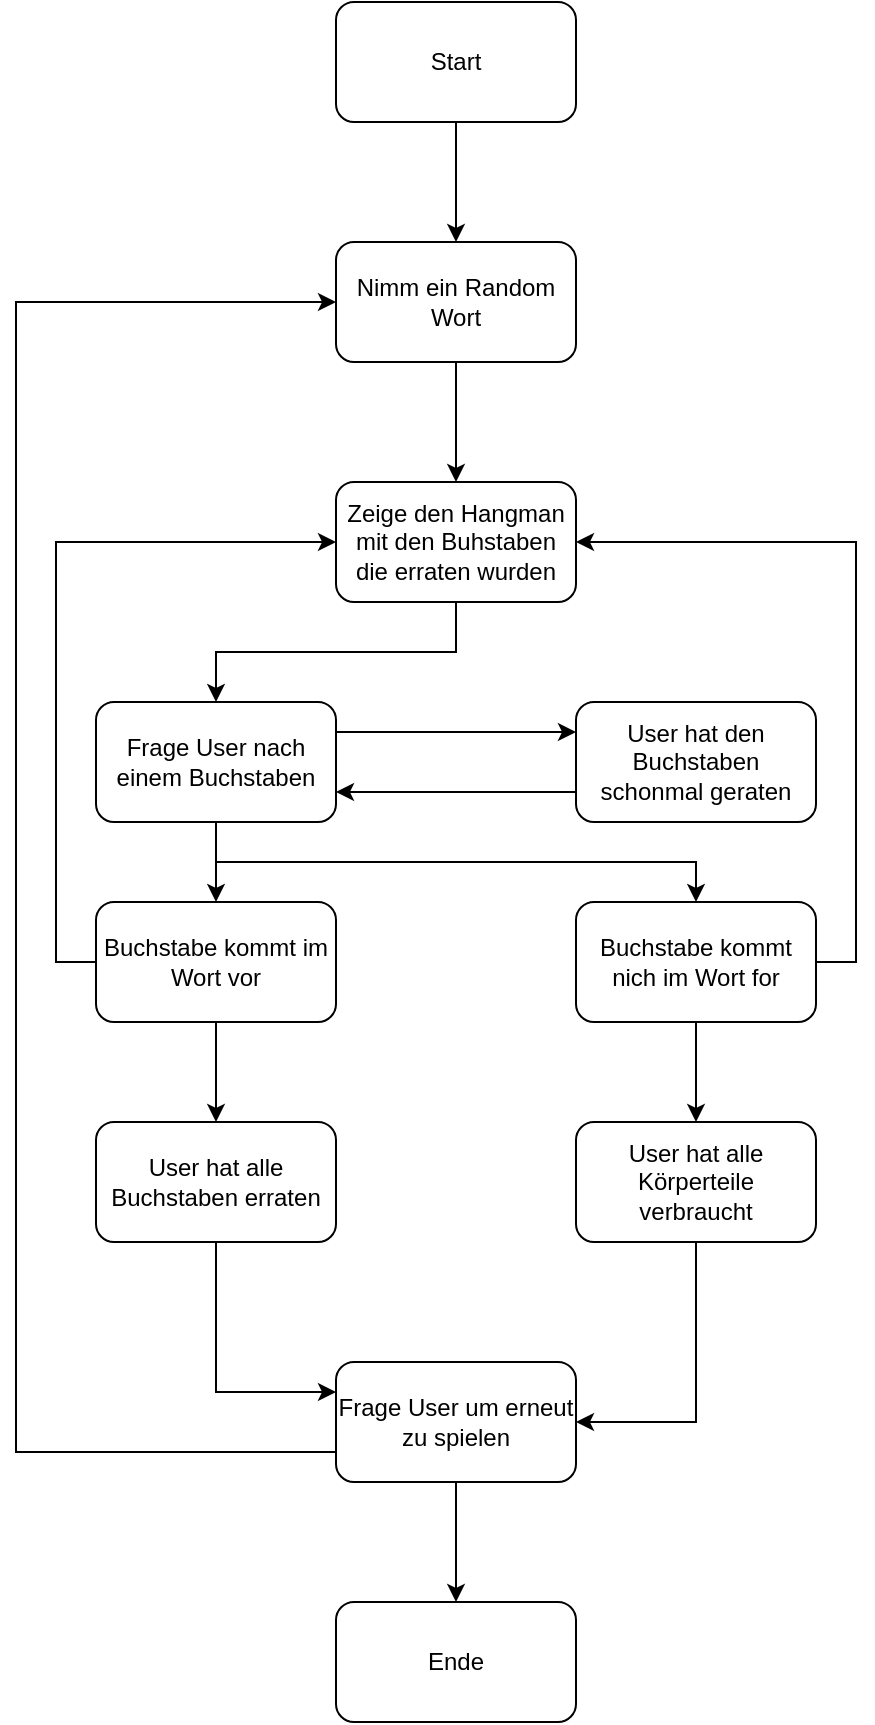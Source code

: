 <mxfile version="28.2.5">
  <diagram name="Seite-1" id="xJzQmsj6NqS_j55oCf52">
    <mxGraphModel dx="1895" dy="2482" grid="1" gridSize="10" guides="1" tooltips="1" connect="1" arrows="1" fold="1" page="1" pageScale="1" pageWidth="827" pageHeight="1169" math="0" shadow="0">
      <root>
        <mxCell id="0" />
        <mxCell id="1" parent="0" />
        <mxCell id="EHAzYns4ENFAX8Pl9VZF-3" style="edgeStyle=orthogonalEdgeStyle;rounded=0;orthogonalLoop=1;jettySize=auto;html=1;exitX=0.5;exitY=1;exitDx=0;exitDy=0;entryX=0.5;entryY=0;entryDx=0;entryDy=0;" edge="1" parent="1" source="EHAzYns4ENFAX8Pl9VZF-1" target="EHAzYns4ENFAX8Pl9VZF-2">
          <mxGeometry relative="1" as="geometry" />
        </mxCell>
        <mxCell id="EHAzYns4ENFAX8Pl9VZF-1" value="Start" style="rounded=1;whiteSpace=wrap;html=1;" vertex="1" parent="1">
          <mxGeometry x="200" y="-80" width="120" height="60" as="geometry" />
        </mxCell>
        <mxCell id="EHAzYns4ENFAX8Pl9VZF-25" style="edgeStyle=orthogonalEdgeStyle;rounded=0;orthogonalLoop=1;jettySize=auto;html=1;exitX=0.5;exitY=1;exitDx=0;exitDy=0;entryX=0.5;entryY=0;entryDx=0;entryDy=0;" edge="1" parent="1" source="EHAzYns4ENFAX8Pl9VZF-2" target="EHAzYns4ENFAX8Pl9VZF-24">
          <mxGeometry relative="1" as="geometry" />
        </mxCell>
        <mxCell id="EHAzYns4ENFAX8Pl9VZF-2" value="Nimm ein Random Wort" style="rounded=1;whiteSpace=wrap;html=1;" vertex="1" parent="1">
          <mxGeometry x="200" y="40" width="120" height="60" as="geometry" />
        </mxCell>
        <mxCell id="EHAzYns4ENFAX8Pl9VZF-9" style="edgeStyle=orthogonalEdgeStyle;rounded=0;orthogonalLoop=1;jettySize=auto;html=1;exitX=0.5;exitY=1;exitDx=0;exitDy=0;entryX=0.5;entryY=0;entryDx=0;entryDy=0;" edge="1" parent="1" source="EHAzYns4ENFAX8Pl9VZF-4" target="EHAzYns4ENFAX8Pl9VZF-6">
          <mxGeometry relative="1" as="geometry" />
        </mxCell>
        <mxCell id="EHAzYns4ENFAX8Pl9VZF-10" style="edgeStyle=orthogonalEdgeStyle;rounded=0;orthogonalLoop=1;jettySize=auto;html=1;exitX=0.5;exitY=1;exitDx=0;exitDy=0;entryX=0.5;entryY=0;entryDx=0;entryDy=0;" edge="1" parent="1" source="EHAzYns4ENFAX8Pl9VZF-4" target="EHAzYns4ENFAX8Pl9VZF-7">
          <mxGeometry relative="1" as="geometry" />
        </mxCell>
        <mxCell id="EHAzYns4ENFAX8Pl9VZF-35" style="edgeStyle=orthogonalEdgeStyle;rounded=0;orthogonalLoop=1;jettySize=auto;html=1;exitX=1;exitY=0.25;exitDx=0;exitDy=0;entryX=0;entryY=0.25;entryDx=0;entryDy=0;" edge="1" parent="1" source="EHAzYns4ENFAX8Pl9VZF-4" target="EHAzYns4ENFAX8Pl9VZF-32">
          <mxGeometry relative="1" as="geometry" />
        </mxCell>
        <mxCell id="EHAzYns4ENFAX8Pl9VZF-4" value="Frage User nach einem Buchstaben" style="rounded=1;whiteSpace=wrap;html=1;" vertex="1" parent="1">
          <mxGeometry x="80" y="270" width="120" height="60" as="geometry" />
        </mxCell>
        <mxCell id="EHAzYns4ENFAX8Pl9VZF-12" style="edgeStyle=orthogonalEdgeStyle;rounded=0;orthogonalLoop=1;jettySize=auto;html=1;exitX=1;exitY=0.5;exitDx=0;exitDy=0;entryX=1;entryY=0.5;entryDx=0;entryDy=0;" edge="1" parent="1" source="EHAzYns4ENFAX8Pl9VZF-6" target="EHAzYns4ENFAX8Pl9VZF-24">
          <mxGeometry relative="1" as="geometry" />
        </mxCell>
        <mxCell id="EHAzYns4ENFAX8Pl9VZF-18" style="edgeStyle=orthogonalEdgeStyle;rounded=0;orthogonalLoop=1;jettySize=auto;html=1;exitX=0.5;exitY=1;exitDx=0;exitDy=0;entryX=0.5;entryY=0;entryDx=0;entryDy=0;" edge="1" parent="1" source="EHAzYns4ENFAX8Pl9VZF-6" target="EHAzYns4ENFAX8Pl9VZF-17">
          <mxGeometry relative="1" as="geometry" />
        </mxCell>
        <mxCell id="EHAzYns4ENFAX8Pl9VZF-6" value="Buchstabe kommt nich im Wort for" style="rounded=1;whiteSpace=wrap;html=1;" vertex="1" parent="1">
          <mxGeometry x="320" y="370" width="120" height="60" as="geometry" />
        </mxCell>
        <mxCell id="EHAzYns4ENFAX8Pl9VZF-11" style="edgeStyle=orthogonalEdgeStyle;rounded=0;orthogonalLoop=1;jettySize=auto;html=1;exitX=0;exitY=0.5;exitDx=0;exitDy=0;entryX=0;entryY=0.5;entryDx=0;entryDy=0;" edge="1" parent="1" source="EHAzYns4ENFAX8Pl9VZF-7" target="EHAzYns4ENFAX8Pl9VZF-24">
          <mxGeometry relative="1" as="geometry">
            <Array as="points">
              <mxPoint x="60" y="400" />
              <mxPoint x="60" y="190" />
            </Array>
          </mxGeometry>
        </mxCell>
        <mxCell id="EHAzYns4ENFAX8Pl9VZF-14" style="edgeStyle=orthogonalEdgeStyle;rounded=0;orthogonalLoop=1;jettySize=auto;html=1;exitX=0.5;exitY=1;exitDx=0;exitDy=0;entryX=0.5;entryY=0;entryDx=0;entryDy=0;" edge="1" parent="1" source="EHAzYns4ENFAX8Pl9VZF-7" target="EHAzYns4ENFAX8Pl9VZF-13">
          <mxGeometry relative="1" as="geometry" />
        </mxCell>
        <mxCell id="EHAzYns4ENFAX8Pl9VZF-7" value="Buchstabe kommt im Wort vor" style="rounded=1;whiteSpace=wrap;html=1;" vertex="1" parent="1">
          <mxGeometry x="80" y="370" width="120" height="60" as="geometry" />
        </mxCell>
        <mxCell id="EHAzYns4ENFAX8Pl9VZF-16" style="edgeStyle=orthogonalEdgeStyle;rounded=0;orthogonalLoop=1;jettySize=auto;html=1;exitX=0.5;exitY=1;exitDx=0;exitDy=0;entryX=0;entryY=0.25;entryDx=0;entryDy=0;" edge="1" parent="1" source="EHAzYns4ENFAX8Pl9VZF-13" target="EHAzYns4ENFAX8Pl9VZF-27">
          <mxGeometry relative="1" as="geometry">
            <mxPoint x="190" y="740" as="targetPoint" />
          </mxGeometry>
        </mxCell>
        <mxCell id="EHAzYns4ENFAX8Pl9VZF-13" value="User hat alle Buchstaben erraten" style="rounded=1;whiteSpace=wrap;html=1;" vertex="1" parent="1">
          <mxGeometry x="80" y="480" width="120" height="60" as="geometry" />
        </mxCell>
        <mxCell id="EHAzYns4ENFAX8Pl9VZF-15" value="Ende" style="rounded=1;whiteSpace=wrap;html=1;" vertex="1" parent="1">
          <mxGeometry x="200" y="720" width="120" height="60" as="geometry" />
        </mxCell>
        <mxCell id="EHAzYns4ENFAX8Pl9VZF-19" style="edgeStyle=orthogonalEdgeStyle;rounded=0;orthogonalLoop=1;jettySize=auto;html=1;exitX=0.5;exitY=1;exitDx=0;exitDy=0;entryX=1;entryY=0.5;entryDx=0;entryDy=0;" edge="1" parent="1" source="EHAzYns4ENFAX8Pl9VZF-17" target="EHAzYns4ENFAX8Pl9VZF-27">
          <mxGeometry relative="1" as="geometry" />
        </mxCell>
        <mxCell id="EHAzYns4ENFAX8Pl9VZF-17" value="User hat alle Körperteile verbraucht" style="rounded=1;whiteSpace=wrap;html=1;" vertex="1" parent="1">
          <mxGeometry x="320" y="480" width="120" height="60" as="geometry" />
        </mxCell>
        <mxCell id="EHAzYns4ENFAX8Pl9VZF-26" style="edgeStyle=orthogonalEdgeStyle;rounded=0;orthogonalLoop=1;jettySize=auto;html=1;exitX=0.5;exitY=1;exitDx=0;exitDy=0;entryX=0.5;entryY=0;entryDx=0;entryDy=0;" edge="1" parent="1" source="EHAzYns4ENFAX8Pl9VZF-24" target="EHAzYns4ENFAX8Pl9VZF-4">
          <mxGeometry relative="1" as="geometry" />
        </mxCell>
        <mxCell id="EHAzYns4ENFAX8Pl9VZF-24" value="Zeige den Hangman mit den Buhstaben die erraten wurden" style="rounded=1;whiteSpace=wrap;html=1;" vertex="1" parent="1">
          <mxGeometry x="200" y="160" width="120" height="60" as="geometry" />
        </mxCell>
        <mxCell id="EHAzYns4ENFAX8Pl9VZF-28" style="edgeStyle=orthogonalEdgeStyle;rounded=0;orthogonalLoop=1;jettySize=auto;html=1;exitX=0.5;exitY=1;exitDx=0;exitDy=0;entryX=0.5;entryY=0;entryDx=0;entryDy=0;" edge="1" parent="1" source="EHAzYns4ENFAX8Pl9VZF-27" target="EHAzYns4ENFAX8Pl9VZF-15">
          <mxGeometry relative="1" as="geometry" />
        </mxCell>
        <mxCell id="EHAzYns4ENFAX8Pl9VZF-31" style="edgeStyle=orthogonalEdgeStyle;rounded=0;orthogonalLoop=1;jettySize=auto;html=1;exitX=0;exitY=0.75;exitDx=0;exitDy=0;entryX=0;entryY=0.5;entryDx=0;entryDy=0;" edge="1" parent="1" source="EHAzYns4ENFAX8Pl9VZF-27" target="EHAzYns4ENFAX8Pl9VZF-2">
          <mxGeometry relative="1" as="geometry">
            <Array as="points">
              <mxPoint x="40" y="645" />
              <mxPoint x="40" y="70" />
            </Array>
          </mxGeometry>
        </mxCell>
        <mxCell id="EHAzYns4ENFAX8Pl9VZF-27" value="Frage User um erneut zu spielen" style="rounded=1;whiteSpace=wrap;html=1;" vertex="1" parent="1">
          <mxGeometry x="200" y="600" width="120" height="60" as="geometry" />
        </mxCell>
        <mxCell id="EHAzYns4ENFAX8Pl9VZF-36" style="edgeStyle=orthogonalEdgeStyle;rounded=0;orthogonalLoop=1;jettySize=auto;html=1;exitX=0;exitY=0.75;exitDx=0;exitDy=0;entryX=1;entryY=0.75;entryDx=0;entryDy=0;" edge="1" parent="1" source="EHAzYns4ENFAX8Pl9VZF-32" target="EHAzYns4ENFAX8Pl9VZF-4">
          <mxGeometry relative="1" as="geometry" />
        </mxCell>
        <mxCell id="EHAzYns4ENFAX8Pl9VZF-32" value="User hat den Buchstaben schonmal geraten" style="rounded=1;whiteSpace=wrap;html=1;" vertex="1" parent="1">
          <mxGeometry x="320" y="270" width="120" height="60" as="geometry" />
        </mxCell>
      </root>
    </mxGraphModel>
  </diagram>
</mxfile>
